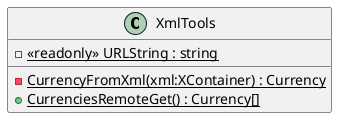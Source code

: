 @startuml
class XmlTools {
    - {static} <<readonly>> URLString : string
    - {static} CurrencyFromXml(xml:XContainer) : Currency
    + {static} CurrenciesRemoteGet() : Currency[]
}
@enduml
